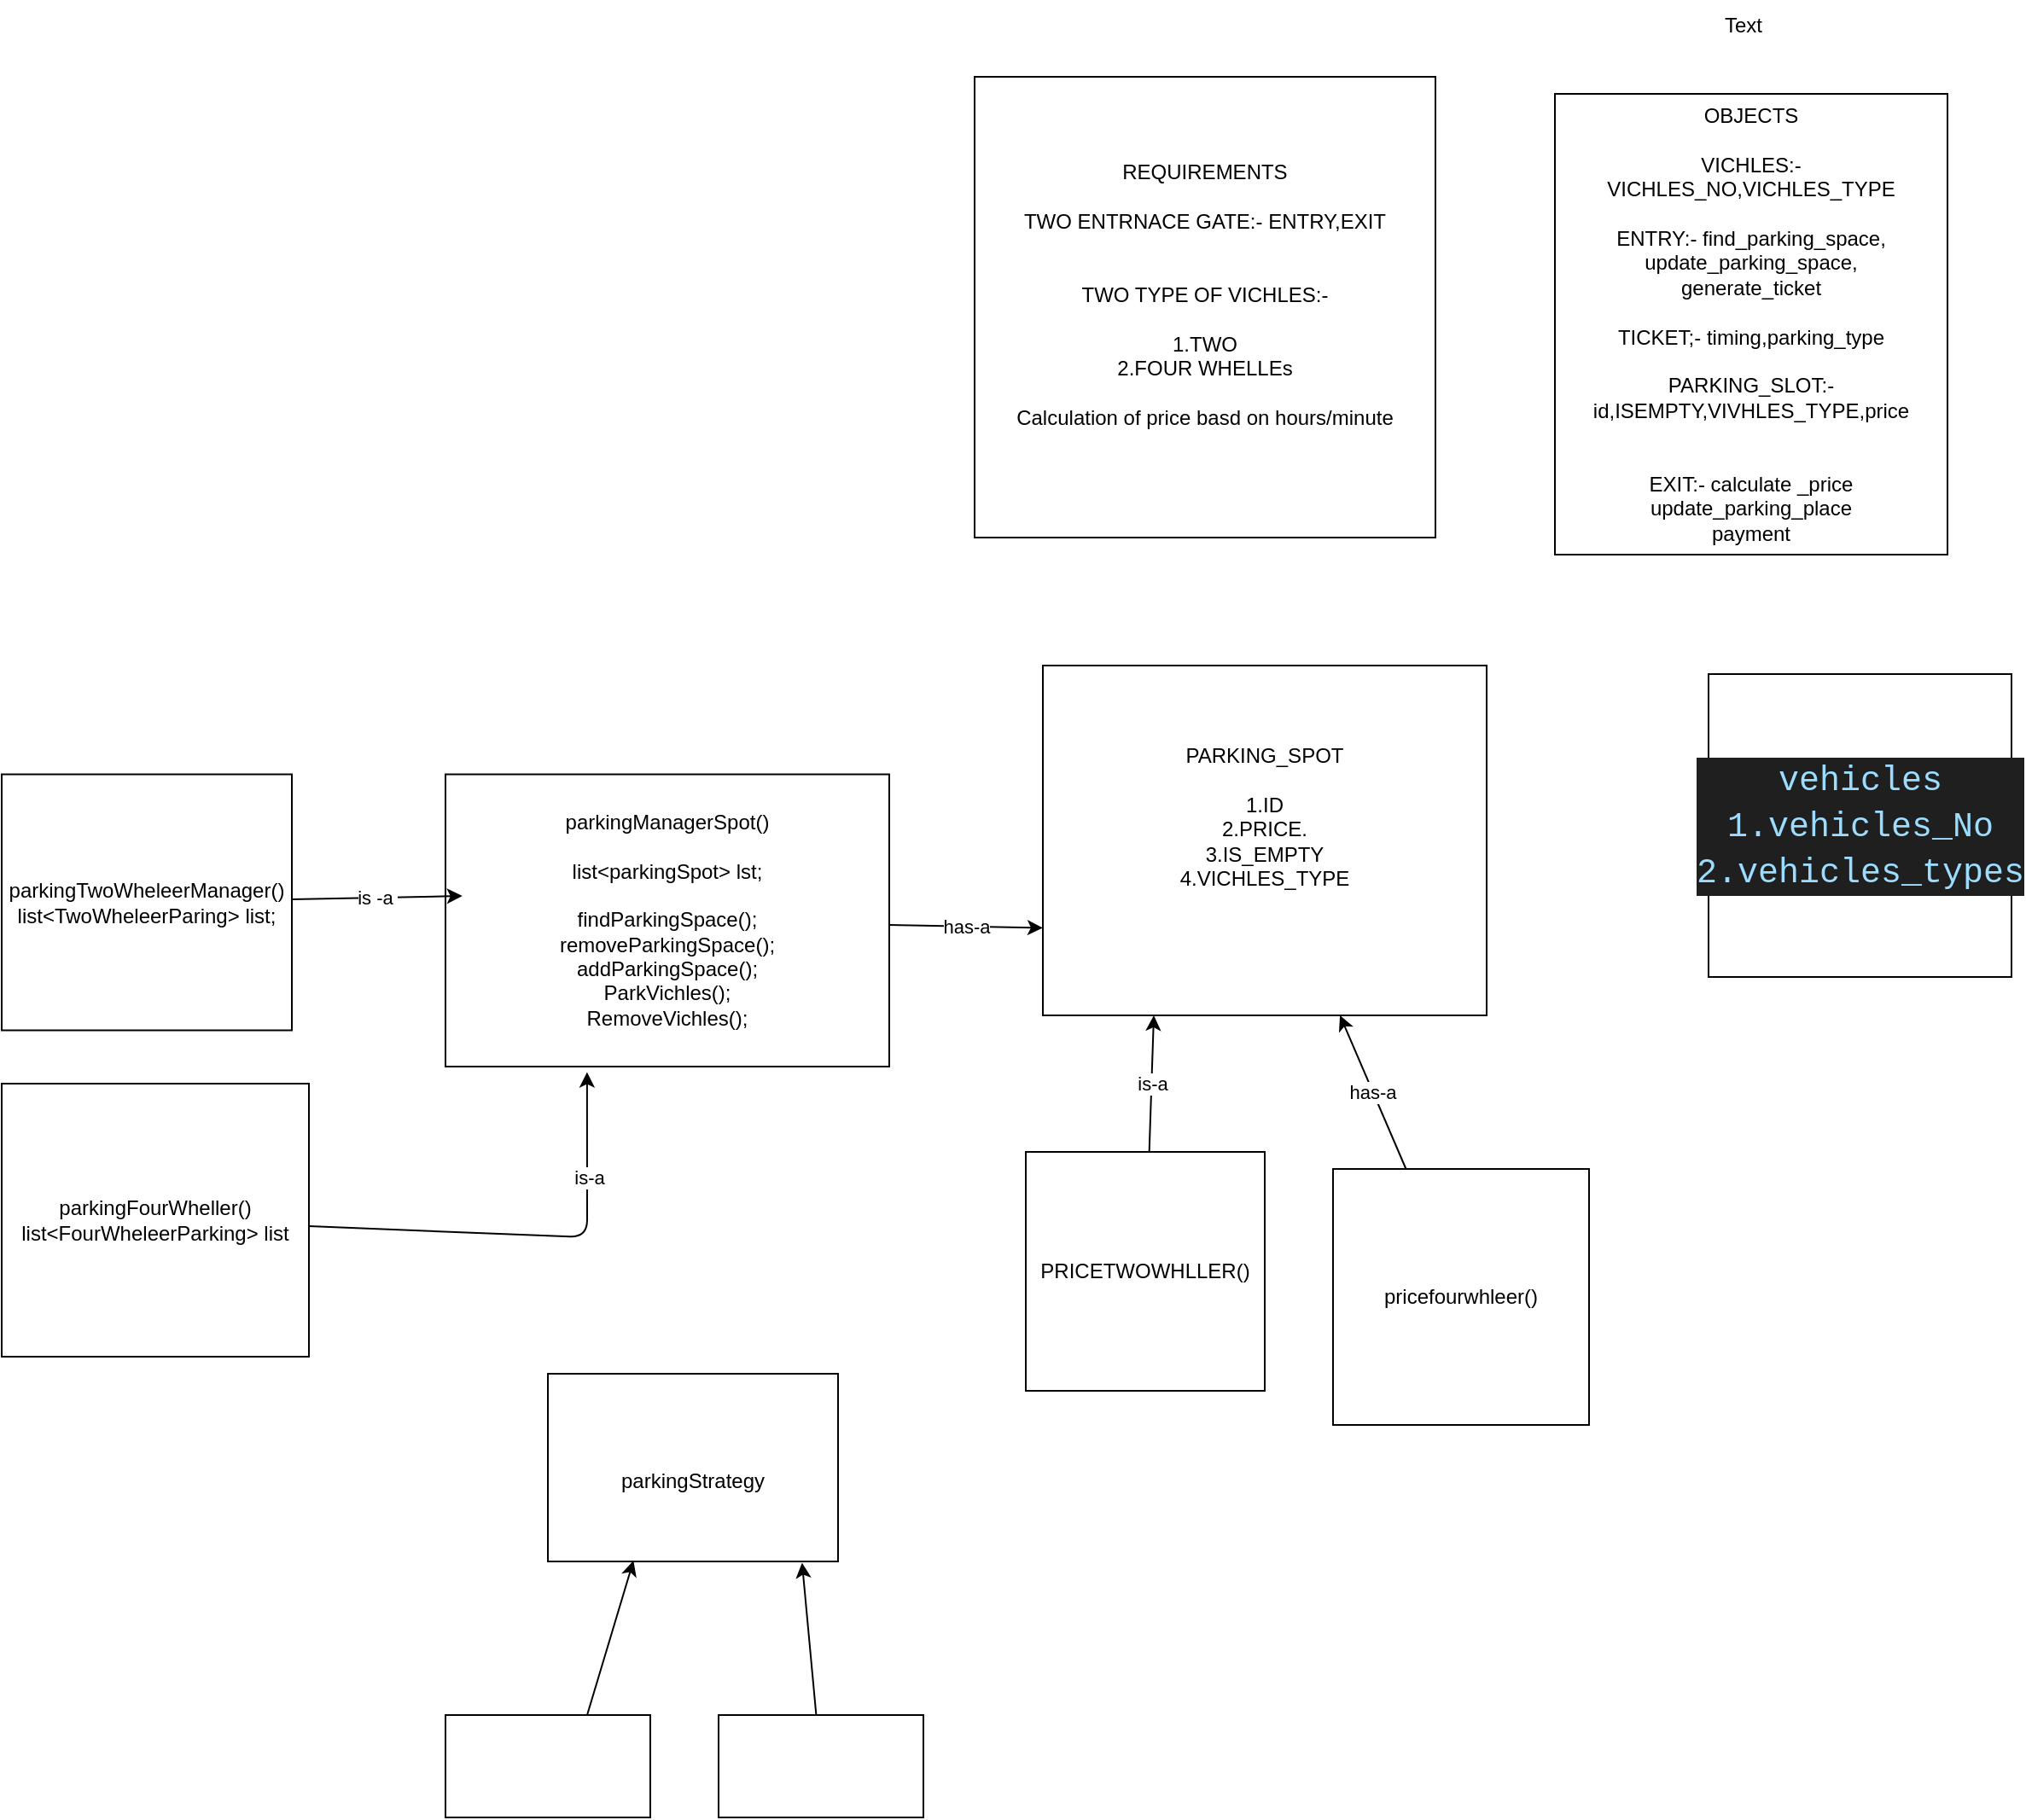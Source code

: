 <mxfile>
    <diagram id="U2DIJQNyt4ZZEE3tEQIu" name="Page-1">
        <mxGraphModel dx="1763" dy="563" grid="1" gridSize="10" guides="1" tooltips="1" connect="1" arrows="1" fold="1" page="1" pageScale="1" pageWidth="850" pageHeight="1100" math="0" shadow="0">
            <root>
                <mxCell id="0"/>
                <mxCell id="1" parent="0"/>
                <mxCell id="2" value="REQUIREMENTS&lt;br&gt;&lt;br&gt;TWO ENTRNACE GATE:- ENTRY,EXIT&lt;br&gt;&lt;br&gt;&lt;br&gt;TWO TYPE OF VICHLES:-&lt;br&gt;&lt;br&gt;1.TWO&lt;br&gt;2.FOUR WHELLEs&lt;br&gt;&lt;br&gt;Calculation of price basd on hours/minute&lt;br&gt;&lt;br&gt;" style="whiteSpace=wrap;html=1;aspect=fixed;" parent="1" vertex="1">
                    <mxGeometry x="30" y="60" width="270" height="270" as="geometry"/>
                </mxCell>
                <mxCell id="3" value="OBJECTS&lt;br&gt;&lt;br&gt;VICHLES:- VICHLES_NO,VICHLES_TYPE&lt;br&gt;&lt;br&gt;ENTRY:- find_parking_space,&lt;br&gt;update_parking_space,&lt;br&gt;generate_ticket&lt;br&gt;&lt;br&gt;TICKET;- timing,parking_type&lt;br&gt;&lt;br&gt;PARKING_SLOT:- id,ISEMPTY,VIVHLES_TYPE,price&lt;br&gt;&lt;br&gt;&lt;br&gt;EXIT:- calculate _price&lt;br&gt;update_parking_place&lt;br&gt;payment" style="rounded=0;whiteSpace=wrap;html=1;" parent="1" vertex="1">
                    <mxGeometry x="370" y="70" width="230" height="270" as="geometry"/>
                </mxCell>
                <mxCell id="4" value="Text" style="text;html=1;align=center;verticalAlign=middle;resizable=0;points=[];autosize=1;strokeColor=none;fillColor=none;" parent="1" vertex="1">
                    <mxGeometry x="455" y="15" width="50" height="30" as="geometry"/>
                </mxCell>
                <mxCell id="5" value="PARKING_SPOT&lt;br&gt;&lt;br&gt;1.ID&lt;br&gt;2.PRICE.&lt;br&gt;3.IS_EMPTY&lt;br&gt;4.VICHLES_TYPE&lt;br&gt;&lt;br&gt;&lt;br&gt;" style="rounded=0;whiteSpace=wrap;html=1;" parent="1" vertex="1">
                    <mxGeometry x="70" y="405" width="260" height="205" as="geometry"/>
                </mxCell>
                <mxCell id="7" value="is-a" style="edgeStyle=none;html=1;entryX=0.25;entryY=1;entryDx=0;entryDy=0;" parent="1" source="6" target="5" edge="1">
                    <mxGeometry relative="1" as="geometry"/>
                </mxCell>
                <mxCell id="6" value="PRICETWOWHLLER()" style="whiteSpace=wrap;html=1;aspect=fixed;" parent="1" vertex="1">
                    <mxGeometry x="60" y="690" width="140" height="140" as="geometry"/>
                </mxCell>
                <mxCell id="9" value="has-a" style="edgeStyle=none;html=1;" parent="1" source="8" target="5" edge="1">
                    <mxGeometry relative="1" as="geometry"/>
                </mxCell>
                <mxCell id="8" value="pricefourwhleer()" style="whiteSpace=wrap;html=1;aspect=fixed;" parent="1" vertex="1">
                    <mxGeometry x="240" y="700" width="150" height="150" as="geometry"/>
                </mxCell>
                <mxCell id="10" value="&lt;div style=&quot;color: rgb(204, 204, 204); background-color: rgb(31, 31, 31); font-family: Consolas, &amp;quot;Courier New&amp;quot;, monospace; font-size: 20px; line-height: 27px;&quot;&gt;&lt;span style=&quot;color: #9cdcfe;&quot;&gt;vehicles&lt;/span&gt;&lt;/div&gt;&lt;div style=&quot;color: rgb(204, 204, 204); background-color: rgb(31, 31, 31); font-family: Consolas, &amp;quot;Courier New&amp;quot;, monospace; font-size: 20px; line-height: 27px;&quot;&gt;&lt;span style=&quot;color: #9cdcfe;&quot;&gt;1.&lt;/span&gt;&lt;span style=&quot;color: rgb(156, 220, 254);&quot;&gt;vehicles_No&lt;/span&gt;&lt;/div&gt;&lt;div style=&quot;color: rgb(204, 204, 204); background-color: rgb(31, 31, 31); font-family: Consolas, &amp;quot;Courier New&amp;quot;, monospace; font-size: 20px; line-height: 27px;&quot;&gt;&lt;span style=&quot;color: rgb(156, 220, 254);&quot;&gt;2.&lt;/span&gt;&lt;span style=&quot;color: rgb(156, 220, 254);&quot;&gt;vehicles_types&lt;/span&gt;&lt;/div&gt;" style="whiteSpace=wrap;html=1;aspect=fixed;" vertex="1" parent="1">
                    <mxGeometry x="460" y="410" width="177.5" height="177.5" as="geometry"/>
                </mxCell>
                <mxCell id="16" value="has-a" style="edgeStyle=none;html=1;entryX=0;entryY=0.75;entryDx=0;entryDy=0;" edge="1" parent="1" source="11" target="5">
                    <mxGeometry relative="1" as="geometry"/>
                </mxCell>
                <mxCell id="11" value="parkingManagerSpot()&lt;br&gt;&lt;br&gt;list&amp;lt;parkingSpot&amp;gt; lst;&lt;br&gt;&lt;br&gt;findParkingSpace();&lt;br&gt;removeParkingSpace();&lt;br&gt;addParkingSpace();&lt;br&gt;ParkVichles();&lt;br&gt;RemoveVichles();&lt;br&gt;" style="rounded=0;whiteSpace=wrap;html=1;" vertex="1" parent="1">
                    <mxGeometry x="-280" y="468.75" width="260" height="171.25" as="geometry"/>
                </mxCell>
                <mxCell id="13" value="is -a&amp;nbsp;" style="edgeStyle=none;html=1;entryX=0.038;entryY=0.416;entryDx=0;entryDy=0;entryPerimeter=0;" edge="1" parent="1" source="12" target="11">
                    <mxGeometry relative="1" as="geometry"/>
                </mxCell>
                <mxCell id="12" value="parkingTwoWheleerManager()&lt;br&gt;list&amp;lt;TwoWheleerParing&amp;gt; list;&lt;br&gt;" style="rounded=0;whiteSpace=wrap;html=1;" vertex="1" parent="1">
                    <mxGeometry x="-540" y="468.75" width="170" height="150" as="geometry"/>
                </mxCell>
                <mxCell id="17" style="edgeStyle=none;html=1;entryX=0.319;entryY=1.019;entryDx=0;entryDy=0;entryPerimeter=0;" edge="1" parent="1" source="14" target="11">
                    <mxGeometry relative="1" as="geometry">
                        <Array as="points">
                            <mxPoint x="-197" y="740"/>
                        </Array>
                    </mxGeometry>
                </mxCell>
                <mxCell id="19" value="is-a" style="edgeLabel;html=1;align=center;verticalAlign=middle;resizable=0;points=[];" vertex="1" connectable="0" parent="17">
                    <mxGeometry x="0.529" y="-1" relative="1" as="geometry">
                        <mxPoint as="offset"/>
                    </mxGeometry>
                </mxCell>
                <mxCell id="14" value="parkingFourWheller()&lt;br&gt;list&amp;lt;FourWheleerParking&amp;gt; list" style="rounded=0;whiteSpace=wrap;html=1;" vertex="1" parent="1">
                    <mxGeometry x="-540" y="650" width="180" height="160" as="geometry"/>
                </mxCell>
                <mxCell id="20" value="&lt;br&gt;parkingStrategy" style="rounded=0;whiteSpace=wrap;html=1;" vertex="1" parent="1">
                    <mxGeometry x="-220" y="820" width="170" height="110" as="geometry"/>
                </mxCell>
                <mxCell id="23" value="" style="edgeStyle=none;html=1;entryX=0.295;entryY=0.996;entryDx=0;entryDy=0;entryPerimeter=0;" edge="1" parent="1" target="20">
                    <mxGeometry relative="1" as="geometry">
                        <mxPoint x="-200" y="1030" as="sourcePoint"/>
                    </mxGeometry>
                </mxCell>
                <mxCell id="21" value="" style="rounded=0;whiteSpace=wrap;html=1;" vertex="1" parent="1">
                    <mxGeometry x="-280" y="1020" width="120" height="60" as="geometry"/>
                </mxCell>
                <mxCell id="24" value="" style="edgeStyle=none;html=1;entryX=0.876;entryY=1.007;entryDx=0;entryDy=0;entryPerimeter=0;" edge="1" parent="1" source="22" target="20">
                    <mxGeometry relative="1" as="geometry"/>
                </mxCell>
                <mxCell id="22" value="" style="rounded=0;whiteSpace=wrap;html=1;" vertex="1" parent="1">
                    <mxGeometry x="-120" y="1020" width="120" height="60" as="geometry"/>
                </mxCell>
            </root>
        </mxGraphModel>
    </diagram>
</mxfile>